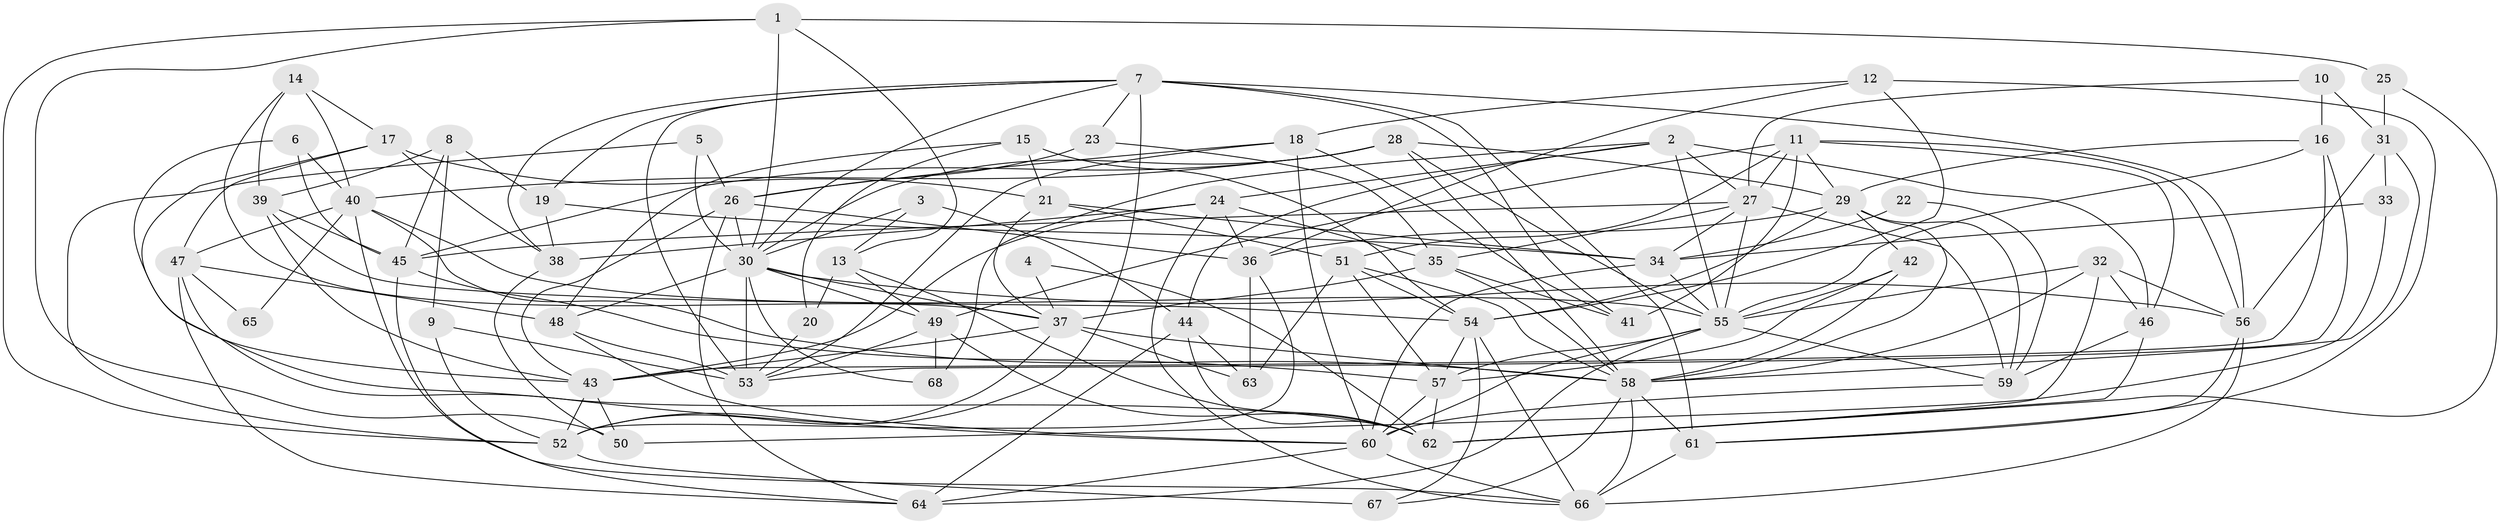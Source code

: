 // original degree distribution, {3: 0.2814814814814815, 5: 0.17777777777777778, 4: 0.2740740740740741, 2: 0.1259259259259259, 6: 0.1111111111111111, 10: 0.007407407407407408, 7: 0.007407407407407408, 8: 0.007407407407407408, 9: 0.007407407407407408}
// Generated by graph-tools (version 1.1) at 2025/26/03/09/25 03:26:13]
// undirected, 68 vertices, 191 edges
graph export_dot {
graph [start="1"]
  node [color=gray90,style=filled];
  1;
  2;
  3;
  4;
  5;
  6;
  7;
  8;
  9;
  10;
  11;
  12;
  13;
  14;
  15;
  16;
  17;
  18;
  19;
  20;
  21;
  22;
  23;
  24;
  25;
  26;
  27;
  28;
  29;
  30;
  31;
  32;
  33;
  34;
  35;
  36;
  37;
  38;
  39;
  40;
  41;
  42;
  43;
  44;
  45;
  46;
  47;
  48;
  49;
  50;
  51;
  52;
  53;
  54;
  55;
  56;
  57;
  58;
  59;
  60;
  61;
  62;
  63;
  64;
  65;
  66;
  67;
  68;
  1 -- 13 [weight=1.0];
  1 -- 25 [weight=1.0];
  1 -- 30 [weight=1.0];
  1 -- 50 [weight=1.0];
  1 -- 52 [weight=1.0];
  2 -- 24 [weight=1.0];
  2 -- 27 [weight=1.0];
  2 -- 44 [weight=1.0];
  2 -- 46 [weight=1.0];
  2 -- 55 [weight=1.0];
  2 -- 68 [weight=1.0];
  3 -- 13 [weight=1.0];
  3 -- 30 [weight=1.0];
  3 -- 44 [weight=1.0];
  4 -- 37 [weight=1.0];
  4 -- 62 [weight=1.0];
  5 -- 26 [weight=1.0];
  5 -- 30 [weight=1.0];
  5 -- 52 [weight=1.0];
  6 -- 40 [weight=1.0];
  6 -- 43 [weight=1.0];
  6 -- 45 [weight=1.0];
  7 -- 19 [weight=1.0];
  7 -- 23 [weight=1.0];
  7 -- 30 [weight=1.0];
  7 -- 38 [weight=1.0];
  7 -- 41 [weight=1.0];
  7 -- 52 [weight=1.0];
  7 -- 53 [weight=1.0];
  7 -- 56 [weight=3.0];
  7 -- 61 [weight=1.0];
  8 -- 9 [weight=1.0];
  8 -- 19 [weight=1.0];
  8 -- 39 [weight=1.0];
  8 -- 45 [weight=1.0];
  9 -- 52 [weight=1.0];
  9 -- 53 [weight=1.0];
  10 -- 16 [weight=1.0];
  10 -- 27 [weight=1.0];
  10 -- 31 [weight=1.0];
  11 -- 27 [weight=1.0];
  11 -- 29 [weight=1.0];
  11 -- 41 [weight=1.0];
  11 -- 46 [weight=1.0];
  11 -- 49 [weight=1.0];
  11 -- 51 [weight=1.0];
  11 -- 56 [weight=1.0];
  12 -- 18 [weight=1.0];
  12 -- 36 [weight=1.0];
  12 -- 54 [weight=1.0];
  12 -- 61 [weight=1.0];
  13 -- 20 [weight=1.0];
  13 -- 49 [weight=1.0];
  13 -- 62 [weight=1.0];
  14 -- 17 [weight=1.0];
  14 -- 37 [weight=1.0];
  14 -- 39 [weight=1.0];
  14 -- 40 [weight=1.0];
  15 -- 20 [weight=1.0];
  15 -- 21 [weight=1.0];
  15 -- 48 [weight=1.0];
  15 -- 54 [weight=1.0];
  16 -- 29 [weight=1.0];
  16 -- 43 [weight=1.0];
  16 -- 53 [weight=1.0];
  16 -- 55 [weight=1.0];
  17 -- 21 [weight=1.0];
  17 -- 38 [weight=1.0];
  17 -- 47 [weight=1.0];
  17 -- 62 [weight=1.0];
  18 -- 26 [weight=1.0];
  18 -- 41 [weight=1.0];
  18 -- 53 [weight=1.0];
  18 -- 60 [weight=1.0];
  19 -- 34 [weight=1.0];
  19 -- 38 [weight=1.0];
  20 -- 53 [weight=1.0];
  21 -- 34 [weight=1.0];
  21 -- 37 [weight=2.0];
  21 -- 51 [weight=1.0];
  22 -- 34 [weight=1.0];
  22 -- 59 [weight=1.0];
  23 -- 26 [weight=1.0];
  23 -- 35 [weight=1.0];
  24 -- 35 [weight=1.0];
  24 -- 36 [weight=1.0];
  24 -- 38 [weight=1.0];
  24 -- 43 [weight=1.0];
  24 -- 66 [weight=1.0];
  25 -- 31 [weight=1.0];
  25 -- 62 [weight=1.0];
  26 -- 30 [weight=1.0];
  26 -- 36 [weight=1.0];
  26 -- 43 [weight=1.0];
  26 -- 64 [weight=1.0];
  27 -- 34 [weight=1.0];
  27 -- 35 [weight=1.0];
  27 -- 45 [weight=1.0];
  27 -- 55 [weight=1.0];
  27 -- 59 [weight=1.0];
  28 -- 29 [weight=1.0];
  28 -- 30 [weight=1.0];
  28 -- 40 [weight=1.0];
  28 -- 45 [weight=1.0];
  28 -- 55 [weight=1.0];
  28 -- 58 [weight=1.0];
  29 -- 36 [weight=1.0];
  29 -- 42 [weight=1.0];
  29 -- 54 [weight=1.0];
  29 -- 58 [weight=1.0];
  29 -- 59 [weight=1.0];
  30 -- 37 [weight=1.0];
  30 -- 48 [weight=1.0];
  30 -- 49 [weight=1.0];
  30 -- 53 [weight=1.0];
  30 -- 56 [weight=1.0];
  30 -- 68 [weight=1.0];
  31 -- 33 [weight=1.0];
  31 -- 56 [weight=1.0];
  31 -- 58 [weight=1.0];
  32 -- 46 [weight=1.0];
  32 -- 55 [weight=1.0];
  32 -- 56 [weight=1.0];
  32 -- 58 [weight=1.0];
  32 -- 62 [weight=1.0];
  33 -- 34 [weight=1.0];
  33 -- 50 [weight=1.0];
  34 -- 55 [weight=1.0];
  34 -- 60 [weight=1.0];
  35 -- 37 [weight=1.0];
  35 -- 41 [weight=1.0];
  35 -- 58 [weight=1.0];
  36 -- 52 [weight=1.0];
  36 -- 63 [weight=1.0];
  37 -- 43 [weight=1.0];
  37 -- 52 [weight=1.0];
  37 -- 58 [weight=1.0];
  37 -- 63 [weight=1.0];
  38 -- 50 [weight=1.0];
  39 -- 43 [weight=1.0];
  39 -- 45 [weight=1.0];
  39 -- 54 [weight=1.0];
  40 -- 47 [weight=1.0];
  40 -- 55 [weight=1.0];
  40 -- 58 [weight=1.0];
  40 -- 65 [weight=1.0];
  40 -- 66 [weight=1.0];
  42 -- 55 [weight=1.0];
  42 -- 57 [weight=1.0];
  42 -- 58 [weight=1.0];
  43 -- 50 [weight=1.0];
  43 -- 52 [weight=1.0];
  44 -- 62 [weight=1.0];
  44 -- 63 [weight=1.0];
  44 -- 64 [weight=1.0];
  45 -- 57 [weight=1.0];
  45 -- 64 [weight=1.0];
  46 -- 59 [weight=1.0];
  46 -- 62 [weight=1.0];
  47 -- 48 [weight=1.0];
  47 -- 60 [weight=1.0];
  47 -- 64 [weight=1.0];
  47 -- 65 [weight=1.0];
  48 -- 53 [weight=2.0];
  48 -- 60 [weight=1.0];
  49 -- 53 [weight=1.0];
  49 -- 62 [weight=1.0];
  49 -- 68 [weight=1.0];
  51 -- 54 [weight=1.0];
  51 -- 57 [weight=1.0];
  51 -- 58 [weight=1.0];
  51 -- 63 [weight=1.0];
  52 -- 67 [weight=2.0];
  54 -- 57 [weight=1.0];
  54 -- 66 [weight=2.0];
  54 -- 67 [weight=1.0];
  55 -- 57 [weight=2.0];
  55 -- 59 [weight=1.0];
  55 -- 60 [weight=1.0];
  55 -- 64 [weight=1.0];
  56 -- 61 [weight=1.0];
  56 -- 66 [weight=2.0];
  57 -- 60 [weight=1.0];
  57 -- 62 [weight=1.0];
  58 -- 61 [weight=1.0];
  58 -- 66 [weight=1.0];
  58 -- 67 [weight=1.0];
  59 -- 60 [weight=1.0];
  60 -- 64 [weight=1.0];
  60 -- 66 [weight=1.0];
  61 -- 66 [weight=1.0];
}
